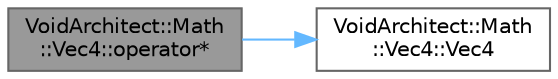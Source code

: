 digraph "VoidArchitect::Math::Vec4::operator*"
{
 // LATEX_PDF_SIZE
  bgcolor="transparent";
  edge [fontname=Helvetica,fontsize=10,labelfontname=Helvetica,labelfontsize=10];
  node [fontname=Helvetica,fontsize=10,shape=box,height=0.2,width=0.4];
  rankdir="LR";
  Node1 [id="Node000001",label="VoidArchitect::Math\l::Vec4::operator*",height=0.2,width=0.4,color="gray40", fillcolor="grey60", style="filled", fontcolor="black",tooltip=" "];
  Node1 -> Node2 [id="edge1_Node000001_Node000002",color="steelblue1",style="solid",tooltip=" "];
  Node2 [id="Node000002",label="VoidArchitect::Math\l::Vec4::Vec4",height=0.2,width=0.4,color="grey40", fillcolor="white", style="filled",URL="$class_void_architect_1_1_math_1_1_vec4.html#a92e94b22510b1f0194a9f29e73673979",tooltip=" "];
}
